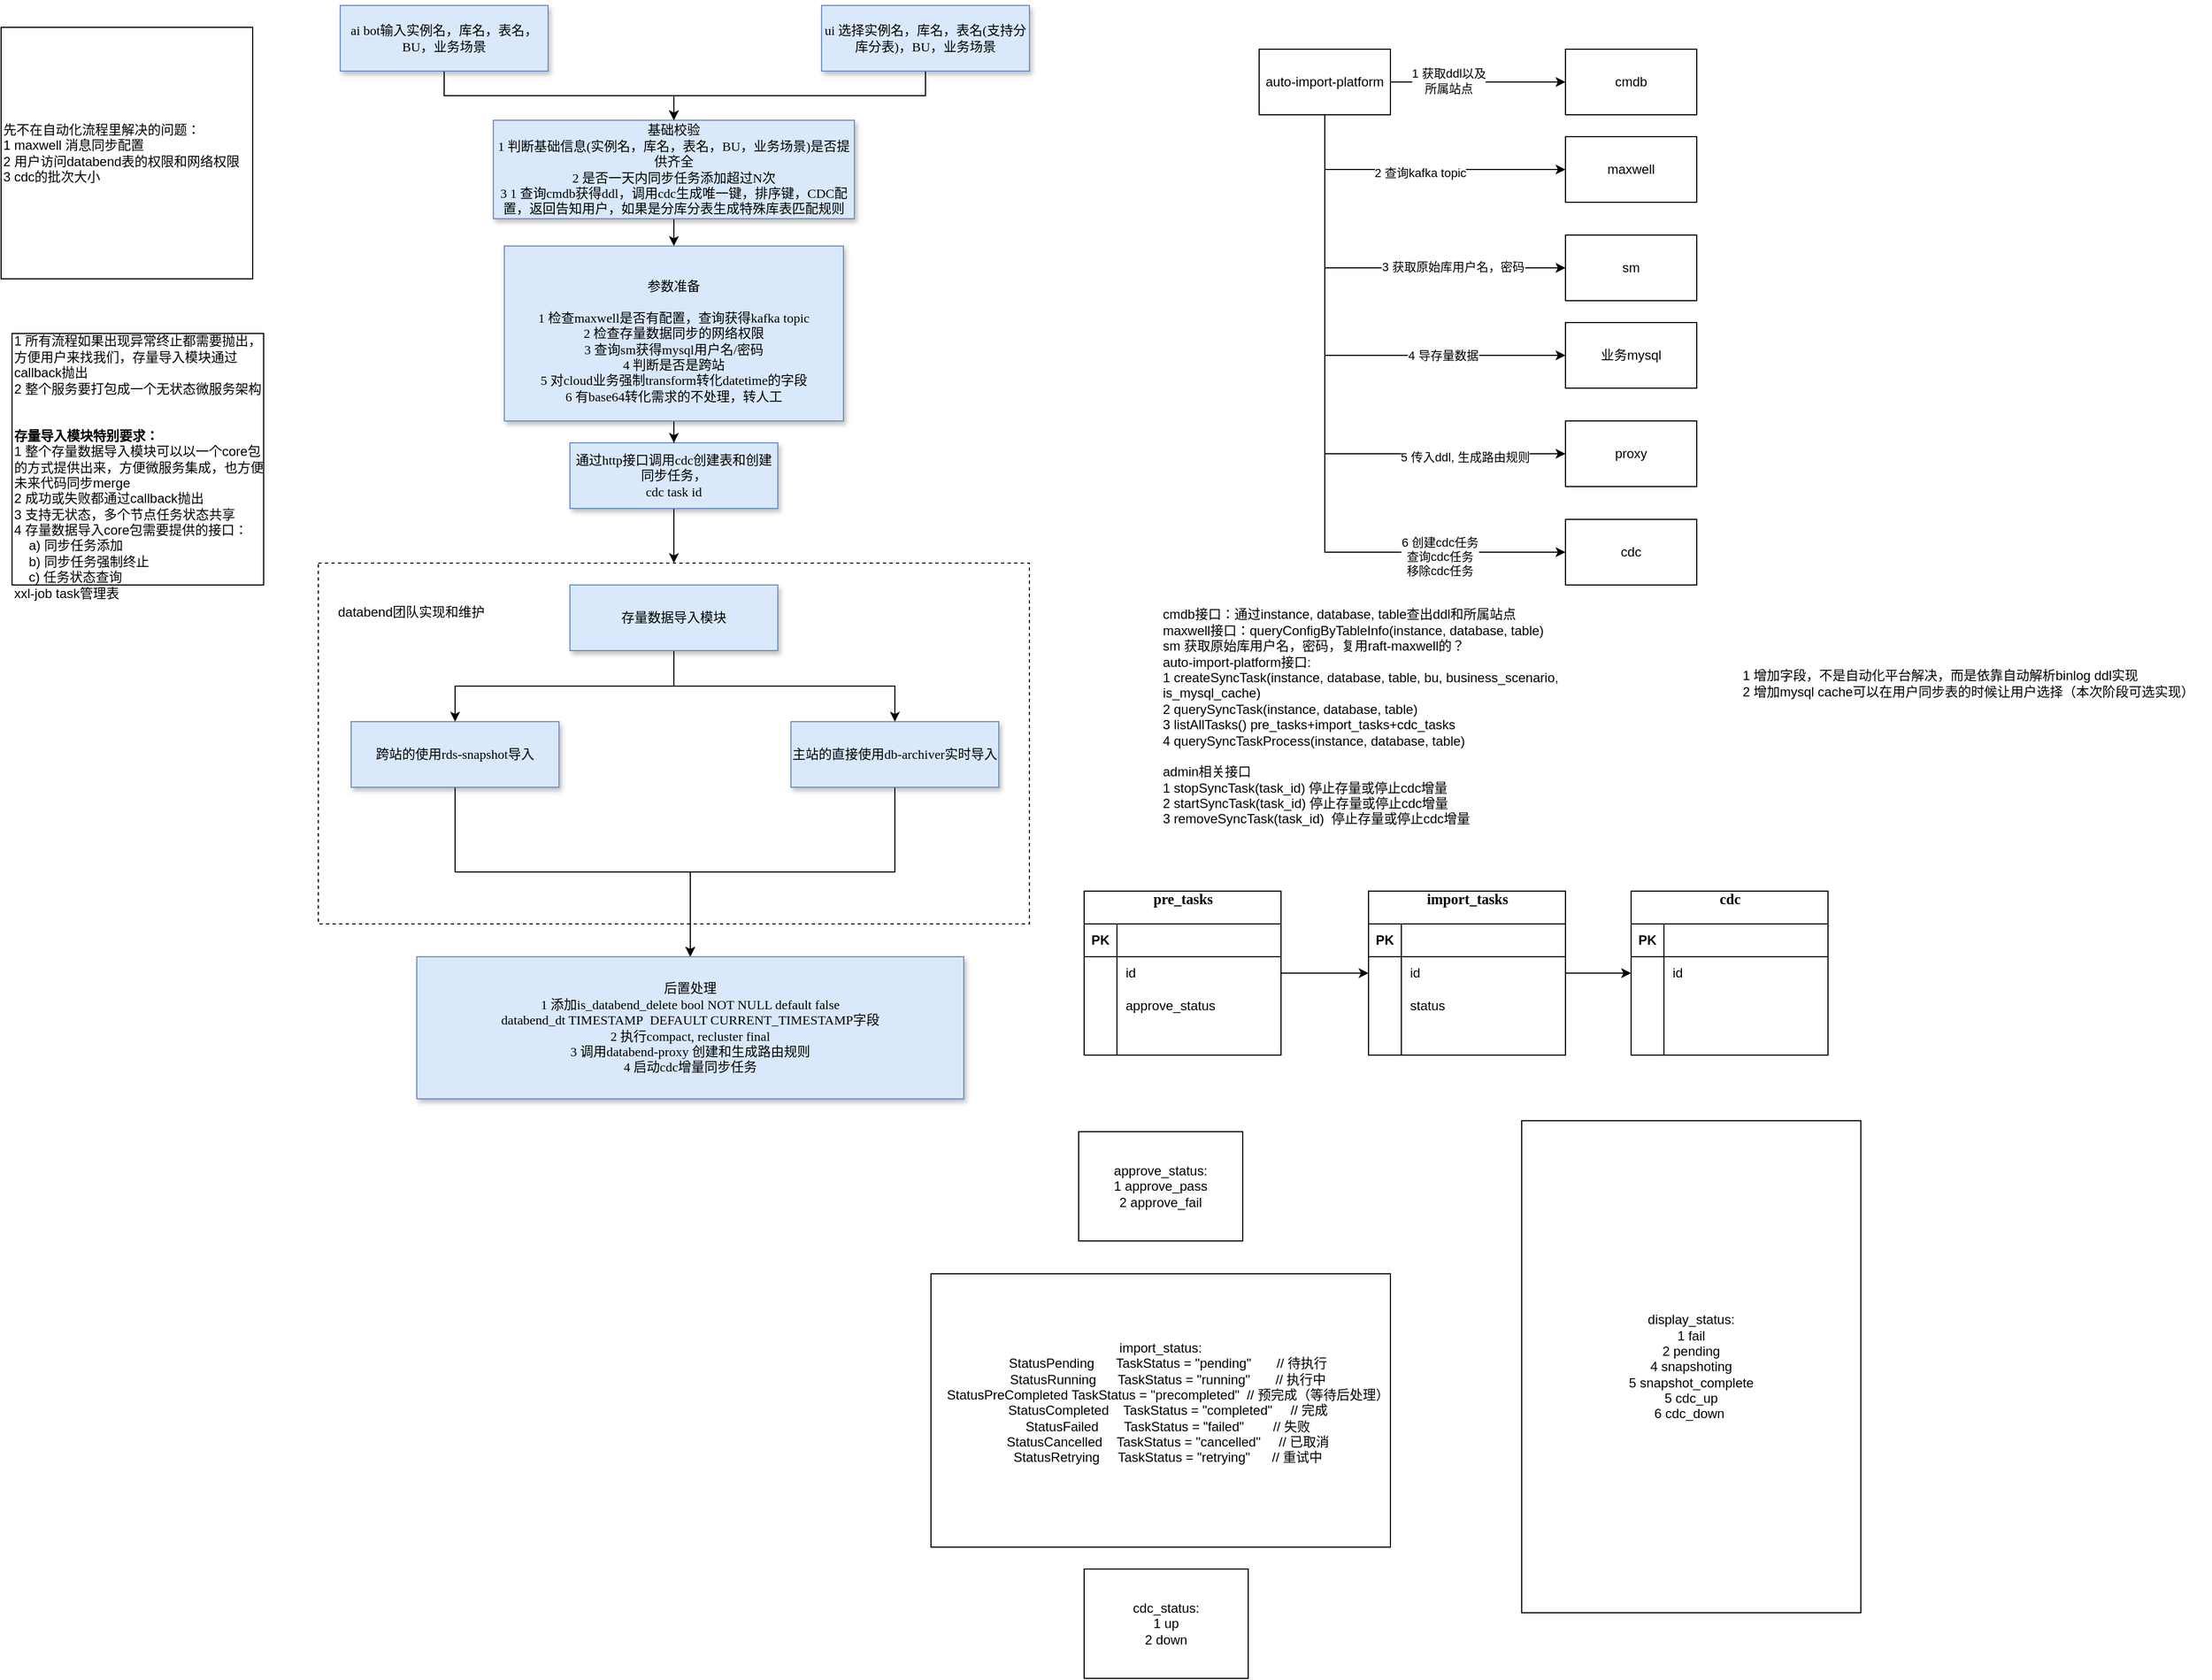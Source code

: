 <mxfile version="28.1.1">
  <diagram name="第 1 页" id="ok5eM8aEzvTDwAsDHWP3">
    <mxGraphModel dx="1234" dy="754" grid="1" gridSize="10" guides="1" tooltips="1" connect="1" arrows="1" fold="1" page="1" pageScale="1" pageWidth="3300" pageHeight="2339" math="0" shadow="0">
      <root>
        <mxCell id="0" />
        <mxCell id="1" parent="0" />
        <mxCell id="KAoqbuFpRRKg9R8WhbED-85" value="approve_status:&lt;div&gt;1 approve_pass&lt;/div&gt;&lt;div&gt;2 approve_fail&lt;/div&gt;" style="rounded=0;whiteSpace=wrap;html=1;" vertex="1" parent="1">
          <mxGeometry x="1005" y="1080" width="150" height="100" as="geometry" />
        </mxCell>
        <mxCell id="KAoqbuFpRRKg9R8WhbED-88" value="display_status:&lt;div&gt;1 fail&lt;/div&gt;&lt;div&gt;2 pending&lt;br&gt;&lt;/div&gt;&lt;div&gt;4 snapshoting&lt;/div&gt;&lt;div&gt;5 snapshot_complete&lt;/div&gt;&lt;div&gt;5 cdc_up&lt;/div&gt;&lt;div&gt;6 cdc_down&amp;nbsp;&lt;/div&gt;" style="rounded=0;whiteSpace=wrap;html=1;" vertex="1" parent="1">
          <mxGeometry x="1410" y="1070" width="310" height="450" as="geometry" />
        </mxCell>
        <mxCell id="xMNQ2bIqRYN8AZYjcFee-29" value="" style="rounded=0;whiteSpace=wrap;html=1;dashed=1;" parent="1" vertex="1">
          <mxGeometry x="310" y="560" width="650" height="330" as="geometry" />
        </mxCell>
        <mxCell id="xMNQ2bIqRYN8AZYjcFee-4" style="edgeStyle=orthogonalEdgeStyle;rounded=0;orthogonalLoop=1;jettySize=auto;html=1;exitX=0.5;exitY=1;exitDx=0;exitDy=0;entryX=0.5;entryY=0;entryDx=0;entryDy=0;" parent="1" source="xMNQ2bIqRYN8AZYjcFee-2" target="xMNQ2bIqRYN8AZYjcFee-3" edge="1">
          <mxGeometry relative="1" as="geometry" />
        </mxCell>
        <mxCell id="xMNQ2bIqRYN8AZYjcFee-2" value="ui 选择实例名，库名，表名(支持分库分表)，BU，业务场景" style="rounded=0;whiteSpace=wrap;html=1;fillColor=#dae8fc;strokeColor=#6c8ebf;shadow=1;fontFamily=Tahoma;" parent="1" vertex="1">
          <mxGeometry x="770" y="50" width="190" height="60" as="geometry" />
        </mxCell>
        <mxCell id="KAoqbuFpRRKg9R8WhbED-4" style="edgeStyle=orthogonalEdgeStyle;rounded=0;orthogonalLoop=1;jettySize=auto;html=1;exitX=0.5;exitY=1;exitDx=0;exitDy=0;entryX=0.5;entryY=0;entryDx=0;entryDy=0;" edge="1" parent="1" source="xMNQ2bIqRYN8AZYjcFee-3" target="KAoqbuFpRRKg9R8WhbED-3">
          <mxGeometry relative="1" as="geometry" />
        </mxCell>
        <mxCell id="xMNQ2bIqRYN8AZYjcFee-3" value="&lt;br&gt;基础校验&lt;br&gt;&lt;div&gt;1 判断基础信息(&lt;span style=&quot;background-color: transparent; color: light-dark(rgb(0, 0, 0), rgb(255, 255, 255));&quot;&gt;实例名，库名，表名，BU，业务场景&lt;/span&gt;&lt;span style=&quot;background-color: transparent; color: light-dark(rgb(0, 0, 0), rgb(255, 255, 255));&quot;&gt;)是否提供齐全&lt;/span&gt;&lt;/div&gt;&lt;div&gt;&lt;span style=&quot;background-color: transparent; color: light-dark(rgb(0, 0, 0), rgb(255, 255, 255));&quot;&gt;2 是否一天内同步任务添加超过N次&lt;/span&gt;&lt;/div&gt;&lt;div&gt;&lt;span style=&quot;background-color: transparent; color: light-dark(rgb(0, 0, 0), rgb(255, 255, 255));&quot;&gt;3&amp;nbsp;&lt;/span&gt;1 查询cmdb获得ddl&lt;span style=&quot;color: light-dark(rgb(0, 0, 0), rgb(255, 255, 255)); background-color: transparent;&quot;&gt;，调用cdc生成唯一键，排序键，CDC配置，返回告知用户，如果是分库分表生成特殊库表匹配规则&lt;/span&gt;&lt;span style=&quot;background-color: transparent; color: light-dark(rgb(0, 0, 0), rgb(255, 255, 255));&quot;&gt;&lt;br&gt;&lt;br&gt;&lt;/span&gt;&lt;/div&gt;" style="rounded=0;whiteSpace=wrap;html=1;fillColor=#dae8fc;strokeColor=#6c8ebf;shadow=1;fontFamily=Tahoma;" parent="1" vertex="1">
          <mxGeometry x="470" y="155" width="330" height="90" as="geometry" />
        </mxCell>
        <mxCell id="xMNQ2bIqRYN8AZYjcFee-16" style="edgeStyle=orthogonalEdgeStyle;rounded=0;orthogonalLoop=1;jettySize=auto;html=1;exitX=0.5;exitY=1;exitDx=0;exitDy=0;entryX=0.5;entryY=0;entryDx=0;entryDy=0;" parent="1" source="xMNQ2bIqRYN8AZYjcFee-5" target="xMNQ2bIqRYN8AZYjcFee-19" edge="1">
          <mxGeometry relative="1" as="geometry">
            <mxPoint x="655" y="870" as="targetPoint" />
          </mxGeometry>
        </mxCell>
        <mxCell id="xMNQ2bIqRYN8AZYjcFee-5" value="跨站的使用rds-snapshot导入" style="rounded=0;whiteSpace=wrap;html=1;fillColor=#dae8fc;strokeColor=#6c8ebf;shadow=1;fontFamily=Tahoma;" parent="1" vertex="1">
          <mxGeometry x="340" y="705" width="190" height="60" as="geometry" />
        </mxCell>
        <mxCell id="xMNQ2bIqRYN8AZYjcFee-11" style="edgeStyle=orthogonalEdgeStyle;rounded=0;orthogonalLoop=1;jettySize=auto;html=1;exitX=0.5;exitY=1;exitDx=0;exitDy=0;entryX=0.5;entryY=0;entryDx=0;entryDy=0;" parent="1" source="xMNQ2bIqRYN8AZYjcFee-6" edge="1" target="xMNQ2bIqRYN8AZYjcFee-29">
          <mxGeometry relative="1" as="geometry">
            <mxPoint x="635" y="550" as="targetPoint" />
          </mxGeometry>
        </mxCell>
        <mxCell id="xMNQ2bIqRYN8AZYjcFee-6" value="通过http接口调用cdc创建表和创建同步任务，&lt;div&gt;cdc task id&lt;/div&gt;" style="rounded=0;whiteSpace=wrap;html=1;fillColor=#dae8fc;strokeColor=#6c8ebf;shadow=1;fontFamily=Tahoma;" parent="1" vertex="1">
          <mxGeometry x="540" y="450" width="190" height="60" as="geometry" />
        </mxCell>
        <mxCell id="xMNQ2bIqRYN8AZYjcFee-18" style="edgeStyle=orthogonalEdgeStyle;rounded=0;orthogonalLoop=1;jettySize=auto;html=1;exitX=0.5;exitY=1;exitDx=0;exitDy=0;" parent="1" source="xMNQ2bIqRYN8AZYjcFee-8" target="xMNQ2bIqRYN8AZYjcFee-19" edge="1">
          <mxGeometry relative="1" as="geometry">
            <mxPoint x="655" y="870" as="targetPoint" />
          </mxGeometry>
        </mxCell>
        <mxCell id="xMNQ2bIqRYN8AZYjcFee-8" value="主站的直接使用db-archiver实时导入" style="rounded=0;whiteSpace=wrap;html=1;fillColor=#dae8fc;strokeColor=#6c8ebf;shadow=1;fontFamily=Tahoma;" parent="1" vertex="1">
          <mxGeometry x="742" y="705" width="190" height="60" as="geometry" />
        </mxCell>
        <mxCell id="xMNQ2bIqRYN8AZYjcFee-13" style="edgeStyle=orthogonalEdgeStyle;rounded=0;orthogonalLoop=1;jettySize=auto;html=1;exitX=0.5;exitY=1;exitDx=0;exitDy=0;entryX=0.5;entryY=0;entryDx=0;entryDy=0;" parent="1" source="xMNQ2bIqRYN8AZYjcFee-12" target="xMNQ2bIqRYN8AZYjcFee-5" edge="1">
          <mxGeometry relative="1" as="geometry" />
        </mxCell>
        <mxCell id="xMNQ2bIqRYN8AZYjcFee-14" style="edgeStyle=orthogonalEdgeStyle;rounded=0;orthogonalLoop=1;jettySize=auto;html=1;exitX=0.5;exitY=1;exitDx=0;exitDy=0;" parent="1" source="xMNQ2bIqRYN8AZYjcFee-12" target="xMNQ2bIqRYN8AZYjcFee-8" edge="1">
          <mxGeometry relative="1" as="geometry" />
        </mxCell>
        <mxCell id="xMNQ2bIqRYN8AZYjcFee-12" value="存量数据导入模块" style="rounded=0;whiteSpace=wrap;html=1;fillColor=#dae8fc;strokeColor=#6c8ebf;shadow=1;fontFamily=Tahoma;" parent="1" vertex="1">
          <mxGeometry x="540" y="580" width="190" height="60" as="geometry" />
        </mxCell>
        <mxCell id="xMNQ2bIqRYN8AZYjcFee-19" value="后置处理&lt;br&gt;1 添加&lt;span style=&quot;background-color: transparent;&quot;&gt;is_databend_delete bool NOT NULL default false&lt;/span&gt;&lt;div&gt;databend_dt TIMESTAMP&amp;nbsp; DEFAULT CURRENT_TIMESTAMP字段&lt;br&gt;2 执行compact, recluster final&lt;/div&gt;&lt;div&gt;3 调用databend-proxy 创建和生成路由规则&lt;/div&gt;&lt;div&gt;4 启动cdc增量同步任务&lt;/div&gt;" style="rounded=0;whiteSpace=wrap;html=1;fillColor=#dae8fc;strokeColor=#6c8ebf;shadow=1;fontFamily=Tahoma;" parent="1" vertex="1">
          <mxGeometry x="400" y="920" width="500" height="130" as="geometry" />
        </mxCell>
        <mxCell id="xMNQ2bIqRYN8AZYjcFee-22" value="先不在自动化流程里解决的问题：&lt;br&gt;1 maxwell 消息同步配置&lt;br&gt;2 用户访问databend表的权限和网络权限&lt;div&gt;3 cdc的批次大小&lt;/div&gt;" style="whiteSpace=wrap;html=1;aspect=fixed;align=left;" parent="1" vertex="1">
          <mxGeometry x="20" y="70" width="230" height="230" as="geometry" />
        </mxCell>
        <mxCell id="xMNQ2bIqRYN8AZYjcFee-24" value="&lt;div&gt;&lt;br&gt;&lt;/div&gt;&lt;div&gt;&lt;br&gt;&lt;/div&gt;1 所有流程如果出现异常终止都需要抛出，方便用户来找我们，存量导入模块通过callback抛出&lt;br&gt;2 整个服务要打包成一个无状态微服务架构&lt;br&gt;&lt;br&gt;&lt;br&gt;&lt;b&gt;存量导入模块特别要求：&lt;br&gt;&lt;/b&gt;1 整个存量数据导入模块可以以一个core包的方式提供出来，方便微服务集成，也方便未来代码同步merge&lt;br&gt;2 成功或失败都通过callback抛出&lt;div&gt;3 支持无状态，多个节点任务状态共享&lt;br&gt;&lt;div&gt;4 存量数据导入core包需要提供的接口：&lt;/div&gt;&lt;div&gt;&amp;nbsp; &amp;nbsp; a) 同步任务添加&lt;br&gt;&amp;nbsp; &amp;nbsp; b) 同步任务强制终止&lt;br&gt;&amp;nbsp; &amp;nbsp; c) 任务状态查询&lt;/div&gt;&lt;/div&gt;&lt;div&gt;xxl-job task管理表&lt;/div&gt;&lt;div&gt;&lt;br&gt;&lt;/div&gt;" style="whiteSpace=wrap;html=1;aspect=fixed;align=left;" parent="1" vertex="1">
          <mxGeometry x="30" y="350" width="230" height="230" as="geometry" />
        </mxCell>
        <mxCell id="xMNQ2bIqRYN8AZYjcFee-25" value="databend团队实现和维护" style="text;html=1;align=center;verticalAlign=middle;whiteSpace=wrap;rounded=0;" parent="1" vertex="1">
          <mxGeometry x="320" y="590" width="150" height="30" as="geometry" />
        </mxCell>
        <mxCell id="xMNQ2bIqRYN8AZYjcFee-27" style="edgeStyle=orthogonalEdgeStyle;rounded=0;orthogonalLoop=1;jettySize=auto;html=1;exitX=0.5;exitY=1;exitDx=0;exitDy=0;" parent="1" edge="1">
          <mxGeometry relative="1" as="geometry">
            <mxPoint x="650" y="1110" as="sourcePoint" />
            <mxPoint x="650" y="1110" as="targetPoint" />
          </mxGeometry>
        </mxCell>
        <mxCell id="KAoqbuFpRRKg9R8WhbED-2" style="edgeStyle=orthogonalEdgeStyle;rounded=0;orthogonalLoop=1;jettySize=auto;html=1;exitX=0.5;exitY=1;exitDx=0;exitDy=0;entryX=0.5;entryY=0;entryDx=0;entryDy=0;" edge="1" parent="1" source="KAoqbuFpRRKg9R8WhbED-1" target="xMNQ2bIqRYN8AZYjcFee-3">
          <mxGeometry relative="1" as="geometry" />
        </mxCell>
        <mxCell id="KAoqbuFpRRKg9R8WhbED-1" value="ai bot输入实例名，库名，表名，BU，业务场景" style="rounded=0;whiteSpace=wrap;html=1;fillColor=#dae8fc;strokeColor=#6c8ebf;shadow=1;fontFamily=Tahoma;" vertex="1" parent="1">
          <mxGeometry x="330" y="50" width="190" height="60" as="geometry" />
        </mxCell>
        <mxCell id="KAoqbuFpRRKg9R8WhbED-5" style="edgeStyle=orthogonalEdgeStyle;rounded=0;orthogonalLoop=1;jettySize=auto;html=1;exitX=0.5;exitY=1;exitDx=0;exitDy=0;" edge="1" parent="1" source="KAoqbuFpRRKg9R8WhbED-3" target="xMNQ2bIqRYN8AZYjcFee-6">
          <mxGeometry relative="1" as="geometry" />
        </mxCell>
        <mxCell id="KAoqbuFpRRKg9R8WhbED-3" value="&lt;br&gt;参数准备&lt;div&gt;&lt;div&gt;&lt;br&gt;&lt;/div&gt;&lt;div&gt;&lt;span style=&quot;background-color: transparent; color: light-dark(rgb(0, 0, 0), rgb(255, 255, 255));&quot;&gt;1 检查maxwell是否有配置，查询获得kafka topic&lt;/span&gt;&lt;/div&gt;&lt;div&gt;&lt;span style=&quot;background-color: transparent; color: light-dark(rgb(0, 0, 0), rgb(255, 255, 255));&quot;&gt;2 检查存量数据同步的网络权限&lt;/span&gt;&lt;/div&gt;3 查询sm获得mysql用户名/密码&lt;br&gt;4 判断是否是跨站&lt;br&gt;5 对cloud业务强制transform转化datetime的字段&lt;div&gt;6 有base64转化需求的不处理，转人工&lt;/div&gt;&lt;/div&gt;" style="rounded=0;whiteSpace=wrap;html=1;fillColor=#dae8fc;strokeColor=#6c8ebf;shadow=1;fontFamily=Tahoma;" vertex="1" parent="1">
          <mxGeometry x="480" y="270" width="310" height="160" as="geometry" />
        </mxCell>
        <mxCell id="KAoqbuFpRRKg9R8WhbED-12" style="edgeStyle=orthogonalEdgeStyle;rounded=0;orthogonalLoop=1;jettySize=auto;html=1;exitX=1;exitY=0.5;exitDx=0;exitDy=0;entryX=0;entryY=0.5;entryDx=0;entryDy=0;" edge="1" parent="1" source="KAoqbuFpRRKg9R8WhbED-6" target="KAoqbuFpRRKg9R8WhbED-7">
          <mxGeometry relative="1" as="geometry" />
        </mxCell>
        <mxCell id="KAoqbuFpRRKg9R8WhbED-13" value="1 获取ddl以及&lt;div&gt;所属站点&lt;/div&gt;" style="edgeLabel;html=1;align=center;verticalAlign=middle;resizable=0;points=[];" vertex="1" connectable="0" parent="KAoqbuFpRRKg9R8WhbED-12">
          <mxGeometry x="-0.338" y="1" relative="1" as="geometry">
            <mxPoint as="offset" />
          </mxGeometry>
        </mxCell>
        <mxCell id="KAoqbuFpRRKg9R8WhbED-14" style="edgeStyle=orthogonalEdgeStyle;rounded=0;orthogonalLoop=1;jettySize=auto;html=1;exitX=0.5;exitY=1;exitDx=0;exitDy=0;entryX=0;entryY=0.5;entryDx=0;entryDy=0;" edge="1" parent="1" source="KAoqbuFpRRKg9R8WhbED-6" target="KAoqbuFpRRKg9R8WhbED-8">
          <mxGeometry relative="1" as="geometry" />
        </mxCell>
        <mxCell id="KAoqbuFpRRKg9R8WhbED-15" value="2 查询kafka topic" style="edgeLabel;html=1;align=center;verticalAlign=middle;resizable=0;points=[];" vertex="1" connectable="0" parent="KAoqbuFpRRKg9R8WhbED-14">
          <mxGeometry x="0.015" y="-3" relative="1" as="geometry">
            <mxPoint as="offset" />
          </mxGeometry>
        </mxCell>
        <mxCell id="KAoqbuFpRRKg9R8WhbED-17" style="edgeStyle=orthogonalEdgeStyle;rounded=0;orthogonalLoop=1;jettySize=auto;html=1;exitX=0.5;exitY=1;exitDx=0;exitDy=0;entryX=0;entryY=0.5;entryDx=0;entryDy=0;" edge="1" parent="1" source="KAoqbuFpRRKg9R8WhbED-6" target="KAoqbuFpRRKg9R8WhbED-11">
          <mxGeometry relative="1" as="geometry" />
        </mxCell>
        <mxCell id="KAoqbuFpRRKg9R8WhbED-19" value="3 获取原始库用户名，密码" style="edgeLabel;html=1;align=center;verticalAlign=middle;resizable=0;points=[];" vertex="1" connectable="0" parent="KAoqbuFpRRKg9R8WhbED-17">
          <mxGeometry x="0.428" y="1" relative="1" as="geometry">
            <mxPoint as="offset" />
          </mxGeometry>
        </mxCell>
        <mxCell id="KAoqbuFpRRKg9R8WhbED-20" style="edgeStyle=orthogonalEdgeStyle;rounded=0;orthogonalLoop=1;jettySize=auto;html=1;exitX=0.5;exitY=1;exitDx=0;exitDy=0;entryX=0;entryY=0.5;entryDx=0;entryDy=0;" edge="1" parent="1" source="KAoqbuFpRRKg9R8WhbED-6" target="KAoqbuFpRRKg9R8WhbED-16">
          <mxGeometry relative="1" as="geometry" />
        </mxCell>
        <mxCell id="KAoqbuFpRRKg9R8WhbED-21" value="4 导存量数据" style="edgeLabel;html=1;align=center;verticalAlign=middle;resizable=0;points=[];" vertex="1" connectable="0" parent="KAoqbuFpRRKg9R8WhbED-20">
          <mxGeometry x="0.491" relative="1" as="geometry">
            <mxPoint as="offset" />
          </mxGeometry>
        </mxCell>
        <mxCell id="KAoqbuFpRRKg9R8WhbED-22" style="edgeStyle=orthogonalEdgeStyle;rounded=0;orthogonalLoop=1;jettySize=auto;html=1;exitX=0.5;exitY=1;exitDx=0;exitDy=0;entryX=0;entryY=0.5;entryDx=0;entryDy=0;" edge="1" parent="1" source="KAoqbuFpRRKg9R8WhbED-6" target="KAoqbuFpRRKg9R8WhbED-10">
          <mxGeometry relative="1" as="geometry" />
        </mxCell>
        <mxCell id="KAoqbuFpRRKg9R8WhbED-25" value="5 传入ddl, 生成路由规则" style="edgeLabel;html=1;align=center;verticalAlign=middle;resizable=0;points=[];" vertex="1" connectable="0" parent="KAoqbuFpRRKg9R8WhbED-22">
          <mxGeometry x="0.653" y="-3" relative="1" as="geometry">
            <mxPoint as="offset" />
          </mxGeometry>
        </mxCell>
        <mxCell id="KAoqbuFpRRKg9R8WhbED-26" style="edgeStyle=orthogonalEdgeStyle;rounded=0;orthogonalLoop=1;jettySize=auto;html=1;exitX=0.5;exitY=1;exitDx=0;exitDy=0;entryX=0;entryY=0.5;entryDx=0;entryDy=0;" edge="1" parent="1" source="KAoqbuFpRRKg9R8WhbED-6" target="KAoqbuFpRRKg9R8WhbED-9">
          <mxGeometry relative="1" as="geometry" />
        </mxCell>
        <mxCell id="KAoqbuFpRRKg9R8WhbED-27" value="6 创建cdc任务&lt;div&gt;查询cdc任务&lt;/div&gt;&lt;div&gt;移除cdc任务&lt;/div&gt;" style="edgeLabel;html=1;align=center;verticalAlign=middle;resizable=0;points=[];" vertex="1" connectable="0" parent="KAoqbuFpRRKg9R8WhbED-26">
          <mxGeometry x="0.629" y="-4" relative="1" as="geometry">
            <mxPoint as="offset" />
          </mxGeometry>
        </mxCell>
        <mxCell id="KAoqbuFpRRKg9R8WhbED-6" value="auto-import-platform" style="rounded=0;whiteSpace=wrap;html=1;" vertex="1" parent="1">
          <mxGeometry x="1170" y="90" width="120" height="60" as="geometry" />
        </mxCell>
        <mxCell id="KAoqbuFpRRKg9R8WhbED-7" value="cmdb" style="rounded=0;whiteSpace=wrap;html=1;" vertex="1" parent="1">
          <mxGeometry x="1450" y="90" width="120" height="60" as="geometry" />
        </mxCell>
        <mxCell id="KAoqbuFpRRKg9R8WhbED-8" value="maxwell" style="rounded=0;whiteSpace=wrap;html=1;" vertex="1" parent="1">
          <mxGeometry x="1450" y="170" width="120" height="60" as="geometry" />
        </mxCell>
        <mxCell id="KAoqbuFpRRKg9R8WhbED-9" value="cdc" style="rounded=0;whiteSpace=wrap;html=1;" vertex="1" parent="1">
          <mxGeometry x="1450" y="520" width="120" height="60" as="geometry" />
        </mxCell>
        <mxCell id="KAoqbuFpRRKg9R8WhbED-10" value="proxy" style="rounded=0;whiteSpace=wrap;html=1;" vertex="1" parent="1">
          <mxGeometry x="1450" y="430" width="120" height="60" as="geometry" />
        </mxCell>
        <mxCell id="KAoqbuFpRRKg9R8WhbED-11" value="sm" style="rounded=0;whiteSpace=wrap;html=1;" vertex="1" parent="1">
          <mxGeometry x="1450" y="260" width="120" height="60" as="geometry" />
        </mxCell>
        <mxCell id="KAoqbuFpRRKg9R8WhbED-16" value="业务mysql" style="rounded=0;whiteSpace=wrap;html=1;" vertex="1" parent="1">
          <mxGeometry x="1450" y="340" width="120" height="60" as="geometry" />
        </mxCell>
        <mxCell id="KAoqbuFpRRKg9R8WhbED-28" value="&lt;div&gt;cmdb接口：通过instance, database, table查出ddl和所属站点&lt;/div&gt;maxwell接口：queryConfigByTableInfo(instance, database, table)&lt;div&gt;sm 获取原始库用户名，密码，复用raft-maxwell的？&lt;br&gt;&lt;div&gt;auto-import-platform接口:&amp;nbsp;&lt;/div&gt;&lt;div&gt;1 createSyncTask(&lt;span style=&quot;background-color: transparent; color: light-dark(rgb(0, 0, 0), rgb(255, 255, 255));&quot;&gt;instance, database, table, bu,&amp;nbsp;&lt;/span&gt;&lt;span style=&quot;background-color: transparent;&quot;&gt;business_scenario, is_mysql_cache&lt;/span&gt;&lt;span style=&quot;background-color: transparent; color: light-dark(rgb(0, 0, 0), rgb(255, 255, 255));&quot;&gt;)&lt;/span&gt;&lt;/div&gt;&lt;div&gt;&lt;span style=&quot;background-color: transparent; color: light-dark(rgb(0, 0, 0), rgb(255, 255, 255));&quot;&gt;2 querySyncTask&lt;/span&gt;&lt;span style=&quot;background-color: transparent; color: light-dark(rgb(0, 0, 0), rgb(255, 255, 255));&quot;&gt;(&lt;/span&gt;&lt;span style=&quot;background-color: transparent; color: light-dark(rgb(0, 0, 0), rgb(255, 255, 255));&quot;&gt;instance, database, table&lt;/span&gt;&lt;span style=&quot;background-color: transparent; color: light-dark(rgb(0, 0, 0), rgb(255, 255, 255));&quot;&gt;)&lt;/span&gt;&lt;/div&gt;&lt;div&gt;&lt;span style=&quot;background-color: transparent; color: light-dark(rgb(0, 0, 0), rgb(255, 255, 255));&quot;&gt;3 listAllTasks() pre_tasks+import_tasks+cdc_tasks&lt;/span&gt;&lt;/div&gt;&lt;div&gt;&lt;span style=&quot;background-color: transparent; color: light-dark(rgb(0, 0, 0), rgb(255, 255, 255));&quot;&gt;4 querySyncTaskProcess(&lt;/span&gt;&lt;span style=&quot;background-color: transparent; color: light-dark(rgb(0, 0, 0), rgb(255, 255, 255));&quot;&gt;instance, database, table&lt;/span&gt;&lt;span style=&quot;background-color: transparent; color: light-dark(rgb(0, 0, 0), rgb(255, 255, 255));&quot;&gt;)&lt;br&gt;&lt;br&gt;admin相关接口&lt;br&gt;&lt;/span&gt;&lt;div&gt;&lt;span style=&quot;background-color: transparent; color: light-dark(rgb(0, 0, 0), rgb(255, 255, 255));&quot;&gt;1 stop&lt;/span&gt;&lt;span style=&quot;background-color: transparent; color: light-dark(rgb(0, 0, 0), rgb(255, 255, 255));&quot;&gt;SyncTask&lt;/span&gt;&lt;span style=&quot;background-color: transparent; color: light-dark(rgb(0, 0, 0), rgb(255, 255, 255));&quot;&gt;(task_id&lt;/span&gt;&lt;span style=&quot;background-color: transparent; color: light-dark(rgb(0, 0, 0), rgb(255, 255, 255));&quot;&gt;) 停止存量或停止cdc增量&lt;/span&gt;&lt;/div&gt;&lt;div&gt;&lt;span style=&quot;color: light-dark(rgb(0, 0, 0), rgb(255, 255, 255)); background-color: transparent;&quot;&gt;2 start&lt;/span&gt;&lt;span style=&quot;color: light-dark(rgb(0, 0, 0), rgb(255, 255, 255)); background-color: transparent;&quot;&gt;SyncTask&lt;/span&gt;&lt;span style=&quot;color: light-dark(rgb(0, 0, 0), rgb(255, 255, 255)); background-color: transparent;&quot;&gt;(task_id&lt;/span&gt;&lt;span style=&quot;color: light-dark(rgb(0, 0, 0), rgb(255, 255, 255)); background-color: transparent;&quot;&gt;) 停止存量或停止cdc增量&lt;/span&gt;&lt;span style=&quot;background-color: transparent; color: light-dark(rgb(0, 0, 0), rgb(255, 255, 255));&quot;&gt;&lt;/span&gt;&lt;/div&gt;&lt;div&gt;&lt;span style=&quot;background-color: transparent; color: light-dark(rgb(0, 0, 0), rgb(255, 255, 255));&quot;&gt;3 removeSyncTask&lt;/span&gt;&lt;span style=&quot;background-color: transparent; color: light-dark(rgb(0, 0, 0), rgb(255, 255, 255));&quot;&gt;(task_id&lt;/span&gt;&lt;span style=&quot;background-color: transparent; color: light-dark(rgb(0, 0, 0), rgb(255, 255, 255));&quot;&gt;)&amp;nbsp;&amp;nbsp;&lt;/span&gt;&lt;span style=&quot;background-color: transparent; color: light-dark(rgb(0, 0, 0), rgb(255, 255, 255));&quot;&gt;停止存量或停止cdc增量&lt;/span&gt;&lt;/div&gt;&lt;/div&gt;&lt;div&gt;&lt;br&gt;&lt;/div&gt;&lt;div&gt;&lt;span style=&quot;background-color: transparent; color: light-dark(rgb(0, 0, 0), rgb(255, 255, 255));&quot;&gt;&lt;br&gt;&lt;/span&gt;&lt;/div&gt;&lt;/div&gt;" style="text;html=1;align=left;verticalAlign=middle;whiteSpace=wrap;rounded=0;" vertex="1" parent="1">
          <mxGeometry x="1080" y="590" width="400" height="250" as="geometry" />
        </mxCell>
        <mxCell id="KAoqbuFpRRKg9R8WhbED-30" value="&lt;div&gt;&lt;span style=&quot;font-size: 9.95pt; font-family: &amp;quot;PingFang SC&amp;quot;;&quot;&gt;import_tasks&lt;/span&gt;&lt;/div&gt;&lt;div&gt;&lt;br/&gt;&lt;/div&gt;" style="shape=table;startSize=30;container=1;collapsible=1;childLayout=tableLayout;fixedRows=1;rowLines=0;fontStyle=1;align=center;resizeLast=1;html=1;" vertex="1" parent="1">
          <mxGeometry x="1270" y="860" width="180" height="150" as="geometry" />
        </mxCell>
        <mxCell id="KAoqbuFpRRKg9R8WhbED-31" value="" style="shape=tableRow;horizontal=0;startSize=0;swimlaneHead=0;swimlaneBody=0;fillColor=none;collapsible=0;dropTarget=0;points=[[0,0.5],[1,0.5]];portConstraint=eastwest;top=0;left=0;right=0;bottom=1;" vertex="1" parent="KAoqbuFpRRKg9R8WhbED-30">
          <mxGeometry y="30" width="180" height="30" as="geometry" />
        </mxCell>
        <mxCell id="KAoqbuFpRRKg9R8WhbED-32" value="PK" style="shape=partialRectangle;connectable=0;fillColor=none;top=0;left=0;bottom=0;right=0;fontStyle=1;overflow=hidden;whiteSpace=wrap;html=1;" vertex="1" parent="KAoqbuFpRRKg9R8WhbED-31">
          <mxGeometry width="30" height="30" as="geometry">
            <mxRectangle width="30" height="30" as="alternateBounds" />
          </mxGeometry>
        </mxCell>
        <mxCell id="KAoqbuFpRRKg9R8WhbED-33" value="" style="shape=partialRectangle;connectable=0;fillColor=none;top=0;left=0;bottom=0;right=0;align=left;spacingLeft=6;fontStyle=5;overflow=hidden;whiteSpace=wrap;html=1;" vertex="1" parent="KAoqbuFpRRKg9R8WhbED-31">
          <mxGeometry x="30" width="150" height="30" as="geometry">
            <mxRectangle width="150" height="30" as="alternateBounds" />
          </mxGeometry>
        </mxCell>
        <mxCell id="KAoqbuFpRRKg9R8WhbED-34" value="" style="shape=tableRow;horizontal=0;startSize=0;swimlaneHead=0;swimlaneBody=0;fillColor=none;collapsible=0;dropTarget=0;points=[[0,0.5],[1,0.5]];portConstraint=eastwest;top=0;left=0;right=0;bottom=0;" vertex="1" parent="KAoqbuFpRRKg9R8WhbED-30">
          <mxGeometry y="60" width="180" height="30" as="geometry" />
        </mxCell>
        <mxCell id="KAoqbuFpRRKg9R8WhbED-35" value="" style="shape=partialRectangle;connectable=0;fillColor=none;top=0;left=0;bottom=0;right=0;editable=1;overflow=hidden;whiteSpace=wrap;html=1;" vertex="1" parent="KAoqbuFpRRKg9R8WhbED-34">
          <mxGeometry width="30" height="30" as="geometry">
            <mxRectangle width="30" height="30" as="alternateBounds" />
          </mxGeometry>
        </mxCell>
        <mxCell id="KAoqbuFpRRKg9R8WhbED-36" value="id" style="shape=partialRectangle;connectable=0;fillColor=none;top=0;left=0;bottom=0;right=0;align=left;spacingLeft=6;overflow=hidden;whiteSpace=wrap;html=1;" vertex="1" parent="KAoqbuFpRRKg9R8WhbED-34">
          <mxGeometry x="30" width="150" height="30" as="geometry">
            <mxRectangle width="150" height="30" as="alternateBounds" />
          </mxGeometry>
        </mxCell>
        <mxCell id="KAoqbuFpRRKg9R8WhbED-37" value="" style="shape=tableRow;horizontal=0;startSize=0;swimlaneHead=0;swimlaneBody=0;fillColor=none;collapsible=0;dropTarget=0;points=[[0,0.5],[1,0.5]];portConstraint=eastwest;top=0;left=0;right=0;bottom=0;" vertex="1" parent="KAoqbuFpRRKg9R8WhbED-30">
          <mxGeometry y="90" width="180" height="30" as="geometry" />
        </mxCell>
        <mxCell id="KAoqbuFpRRKg9R8WhbED-38" value="" style="shape=partialRectangle;connectable=0;fillColor=none;top=0;left=0;bottom=0;right=0;editable=1;overflow=hidden;whiteSpace=wrap;html=1;" vertex="1" parent="KAoqbuFpRRKg9R8WhbED-37">
          <mxGeometry width="30" height="30" as="geometry">
            <mxRectangle width="30" height="30" as="alternateBounds" />
          </mxGeometry>
        </mxCell>
        <mxCell id="KAoqbuFpRRKg9R8WhbED-39" value="status" style="shape=partialRectangle;connectable=0;fillColor=none;top=0;left=0;bottom=0;right=0;align=left;spacingLeft=6;overflow=hidden;whiteSpace=wrap;html=1;" vertex="1" parent="KAoqbuFpRRKg9R8WhbED-37">
          <mxGeometry x="30" width="150" height="30" as="geometry">
            <mxRectangle width="150" height="30" as="alternateBounds" />
          </mxGeometry>
        </mxCell>
        <mxCell id="KAoqbuFpRRKg9R8WhbED-40" value="" style="shape=tableRow;horizontal=0;startSize=0;swimlaneHead=0;swimlaneBody=0;fillColor=none;collapsible=0;dropTarget=0;points=[[0,0.5],[1,0.5]];portConstraint=eastwest;top=0;left=0;right=0;bottom=0;" vertex="1" parent="KAoqbuFpRRKg9R8WhbED-30">
          <mxGeometry y="120" width="180" height="30" as="geometry" />
        </mxCell>
        <mxCell id="KAoqbuFpRRKg9R8WhbED-41" value="" style="shape=partialRectangle;connectable=0;fillColor=none;top=0;left=0;bottom=0;right=0;editable=1;overflow=hidden;whiteSpace=wrap;html=1;" vertex="1" parent="KAoqbuFpRRKg9R8WhbED-40">
          <mxGeometry width="30" height="30" as="geometry">
            <mxRectangle width="30" height="30" as="alternateBounds" />
          </mxGeometry>
        </mxCell>
        <mxCell id="KAoqbuFpRRKg9R8WhbED-42" value="" style="shape=partialRectangle;connectable=0;fillColor=none;top=0;left=0;bottom=0;right=0;align=left;spacingLeft=6;overflow=hidden;whiteSpace=wrap;html=1;" vertex="1" parent="KAoqbuFpRRKg9R8WhbED-40">
          <mxGeometry x="30" width="150" height="30" as="geometry">
            <mxRectangle width="150" height="30" as="alternateBounds" />
          </mxGeometry>
        </mxCell>
        <mxCell id="KAoqbuFpRRKg9R8WhbED-43" value="&lt;div&gt;&lt;span style=&quot;font-size: 9.95pt; font-family: &amp;quot;PingFang SC&amp;quot;;&quot;&gt;pre_tasks&lt;/span&gt;&lt;/div&gt;&lt;div&gt;&lt;br&gt;&lt;/div&gt;" style="shape=table;startSize=30;container=1;collapsible=1;childLayout=tableLayout;fixedRows=1;rowLines=0;fontStyle=1;align=center;resizeLast=1;html=1;" vertex="1" parent="1">
          <mxGeometry x="1010" y="860" width="180" height="150" as="geometry" />
        </mxCell>
        <mxCell id="KAoqbuFpRRKg9R8WhbED-44" value="" style="shape=tableRow;horizontal=0;startSize=0;swimlaneHead=0;swimlaneBody=0;fillColor=none;collapsible=0;dropTarget=0;points=[[0,0.5],[1,0.5]];portConstraint=eastwest;top=0;left=0;right=0;bottom=1;" vertex="1" parent="KAoqbuFpRRKg9R8WhbED-43">
          <mxGeometry y="30" width="180" height="30" as="geometry" />
        </mxCell>
        <mxCell id="KAoqbuFpRRKg9R8WhbED-45" value="PK" style="shape=partialRectangle;connectable=0;fillColor=none;top=0;left=0;bottom=0;right=0;fontStyle=1;overflow=hidden;whiteSpace=wrap;html=1;" vertex="1" parent="KAoqbuFpRRKg9R8WhbED-44">
          <mxGeometry width="30" height="30" as="geometry">
            <mxRectangle width="30" height="30" as="alternateBounds" />
          </mxGeometry>
        </mxCell>
        <mxCell id="KAoqbuFpRRKg9R8WhbED-46" value="" style="shape=partialRectangle;connectable=0;fillColor=none;top=0;left=0;bottom=0;right=0;align=left;spacingLeft=6;fontStyle=5;overflow=hidden;whiteSpace=wrap;html=1;" vertex="1" parent="KAoqbuFpRRKg9R8WhbED-44">
          <mxGeometry x="30" width="150" height="30" as="geometry">
            <mxRectangle width="150" height="30" as="alternateBounds" />
          </mxGeometry>
        </mxCell>
        <mxCell id="KAoqbuFpRRKg9R8WhbED-47" value="" style="shape=tableRow;horizontal=0;startSize=0;swimlaneHead=0;swimlaneBody=0;fillColor=none;collapsible=0;dropTarget=0;points=[[0,0.5],[1,0.5]];portConstraint=eastwest;top=0;left=0;right=0;bottom=0;" vertex="1" parent="KAoqbuFpRRKg9R8WhbED-43">
          <mxGeometry y="60" width="180" height="30" as="geometry" />
        </mxCell>
        <mxCell id="KAoqbuFpRRKg9R8WhbED-48" value="" style="shape=partialRectangle;connectable=0;fillColor=none;top=0;left=0;bottom=0;right=0;editable=1;overflow=hidden;whiteSpace=wrap;html=1;" vertex="1" parent="KAoqbuFpRRKg9R8WhbED-47">
          <mxGeometry width="30" height="30" as="geometry">
            <mxRectangle width="30" height="30" as="alternateBounds" />
          </mxGeometry>
        </mxCell>
        <mxCell id="KAoqbuFpRRKg9R8WhbED-49" value="id" style="shape=partialRectangle;connectable=0;fillColor=none;top=0;left=0;bottom=0;right=0;align=left;spacingLeft=6;overflow=hidden;whiteSpace=wrap;html=1;" vertex="1" parent="KAoqbuFpRRKg9R8WhbED-47">
          <mxGeometry x="30" width="150" height="30" as="geometry">
            <mxRectangle width="150" height="30" as="alternateBounds" />
          </mxGeometry>
        </mxCell>
        <mxCell id="KAoqbuFpRRKg9R8WhbED-50" value="" style="shape=tableRow;horizontal=0;startSize=0;swimlaneHead=0;swimlaneBody=0;fillColor=none;collapsible=0;dropTarget=0;points=[[0,0.5],[1,0.5]];portConstraint=eastwest;top=0;left=0;right=0;bottom=0;" vertex="1" parent="KAoqbuFpRRKg9R8WhbED-43">
          <mxGeometry y="90" width="180" height="30" as="geometry" />
        </mxCell>
        <mxCell id="KAoqbuFpRRKg9R8WhbED-51" value="" style="shape=partialRectangle;connectable=0;fillColor=none;top=0;left=0;bottom=0;right=0;editable=1;overflow=hidden;whiteSpace=wrap;html=1;" vertex="1" parent="KAoqbuFpRRKg9R8WhbED-50">
          <mxGeometry width="30" height="30" as="geometry">
            <mxRectangle width="30" height="30" as="alternateBounds" />
          </mxGeometry>
        </mxCell>
        <mxCell id="KAoqbuFpRRKg9R8WhbED-52" value="approve_status" style="shape=partialRectangle;connectable=0;fillColor=none;top=0;left=0;bottom=0;right=0;align=left;spacingLeft=6;overflow=hidden;whiteSpace=wrap;html=1;" vertex="1" parent="KAoqbuFpRRKg9R8WhbED-50">
          <mxGeometry x="30" width="150" height="30" as="geometry">
            <mxRectangle width="150" height="30" as="alternateBounds" />
          </mxGeometry>
        </mxCell>
        <mxCell id="KAoqbuFpRRKg9R8WhbED-53" value="" style="shape=tableRow;horizontal=0;startSize=0;swimlaneHead=0;swimlaneBody=0;fillColor=none;collapsible=0;dropTarget=0;points=[[0,0.5],[1,0.5]];portConstraint=eastwest;top=0;left=0;right=0;bottom=0;" vertex="1" parent="KAoqbuFpRRKg9R8WhbED-43">
          <mxGeometry y="120" width="180" height="30" as="geometry" />
        </mxCell>
        <mxCell id="KAoqbuFpRRKg9R8WhbED-54" value="" style="shape=partialRectangle;connectable=0;fillColor=none;top=0;left=0;bottom=0;right=0;editable=1;overflow=hidden;whiteSpace=wrap;html=1;" vertex="1" parent="KAoqbuFpRRKg9R8WhbED-53">
          <mxGeometry width="30" height="30" as="geometry">
            <mxRectangle width="30" height="30" as="alternateBounds" />
          </mxGeometry>
        </mxCell>
        <mxCell id="KAoqbuFpRRKg9R8WhbED-55" value="" style="shape=partialRectangle;connectable=0;fillColor=none;top=0;left=0;bottom=0;right=0;align=left;spacingLeft=6;overflow=hidden;whiteSpace=wrap;html=1;" vertex="1" parent="KAoqbuFpRRKg9R8WhbED-53">
          <mxGeometry x="30" width="150" height="30" as="geometry">
            <mxRectangle width="150" height="30" as="alternateBounds" />
          </mxGeometry>
        </mxCell>
        <mxCell id="KAoqbuFpRRKg9R8WhbED-68" style="edgeStyle=orthogonalEdgeStyle;rounded=0;orthogonalLoop=1;jettySize=auto;html=1;exitX=1;exitY=0.5;exitDx=0;exitDy=0;entryX=0;entryY=0.5;entryDx=0;entryDy=0;" edge="1" parent="1" source="KAoqbuFpRRKg9R8WhbED-47" target="KAoqbuFpRRKg9R8WhbED-34">
          <mxGeometry relative="1" as="geometry" />
        </mxCell>
        <mxCell id="KAoqbuFpRRKg9R8WhbED-69" value="&lt;div&gt;&lt;span style=&quot;font-size: 9.95pt; font-family: &amp;quot;PingFang SC&amp;quot;;&quot;&gt;cdc&lt;/span&gt;&lt;/div&gt;&lt;div&gt;&lt;br&gt;&lt;/div&gt;" style="shape=table;startSize=30;container=1;collapsible=1;childLayout=tableLayout;fixedRows=1;rowLines=0;fontStyle=1;align=center;resizeLast=1;html=1;" vertex="1" parent="1">
          <mxGeometry x="1510" y="860" width="180" height="150" as="geometry" />
        </mxCell>
        <mxCell id="KAoqbuFpRRKg9R8WhbED-70" value="" style="shape=tableRow;horizontal=0;startSize=0;swimlaneHead=0;swimlaneBody=0;fillColor=none;collapsible=0;dropTarget=0;points=[[0,0.5],[1,0.5]];portConstraint=eastwest;top=0;left=0;right=0;bottom=1;" vertex="1" parent="KAoqbuFpRRKg9R8WhbED-69">
          <mxGeometry y="30" width="180" height="30" as="geometry" />
        </mxCell>
        <mxCell id="KAoqbuFpRRKg9R8WhbED-71" value="PK" style="shape=partialRectangle;connectable=0;fillColor=none;top=0;left=0;bottom=0;right=0;fontStyle=1;overflow=hidden;whiteSpace=wrap;html=1;" vertex="1" parent="KAoqbuFpRRKg9R8WhbED-70">
          <mxGeometry width="30" height="30" as="geometry">
            <mxRectangle width="30" height="30" as="alternateBounds" />
          </mxGeometry>
        </mxCell>
        <mxCell id="KAoqbuFpRRKg9R8WhbED-72" value="" style="shape=partialRectangle;connectable=0;fillColor=none;top=0;left=0;bottom=0;right=0;align=left;spacingLeft=6;fontStyle=5;overflow=hidden;whiteSpace=wrap;html=1;" vertex="1" parent="KAoqbuFpRRKg9R8WhbED-70">
          <mxGeometry x="30" width="150" height="30" as="geometry">
            <mxRectangle width="150" height="30" as="alternateBounds" />
          </mxGeometry>
        </mxCell>
        <mxCell id="KAoqbuFpRRKg9R8WhbED-73" value="" style="shape=tableRow;horizontal=0;startSize=0;swimlaneHead=0;swimlaneBody=0;fillColor=none;collapsible=0;dropTarget=0;points=[[0,0.5],[1,0.5]];portConstraint=eastwest;top=0;left=0;right=0;bottom=0;" vertex="1" parent="KAoqbuFpRRKg9R8WhbED-69">
          <mxGeometry y="60" width="180" height="30" as="geometry" />
        </mxCell>
        <mxCell id="KAoqbuFpRRKg9R8WhbED-74" value="" style="shape=partialRectangle;connectable=0;fillColor=none;top=0;left=0;bottom=0;right=0;editable=1;overflow=hidden;whiteSpace=wrap;html=1;" vertex="1" parent="KAoqbuFpRRKg9R8WhbED-73">
          <mxGeometry width="30" height="30" as="geometry">
            <mxRectangle width="30" height="30" as="alternateBounds" />
          </mxGeometry>
        </mxCell>
        <mxCell id="KAoqbuFpRRKg9R8WhbED-75" value="id" style="shape=partialRectangle;connectable=0;fillColor=none;top=0;left=0;bottom=0;right=0;align=left;spacingLeft=6;overflow=hidden;whiteSpace=wrap;html=1;" vertex="1" parent="KAoqbuFpRRKg9R8WhbED-73">
          <mxGeometry x="30" width="150" height="30" as="geometry">
            <mxRectangle width="150" height="30" as="alternateBounds" />
          </mxGeometry>
        </mxCell>
        <mxCell id="KAoqbuFpRRKg9R8WhbED-76" value="" style="shape=tableRow;horizontal=0;startSize=0;swimlaneHead=0;swimlaneBody=0;fillColor=none;collapsible=0;dropTarget=0;points=[[0,0.5],[1,0.5]];portConstraint=eastwest;top=0;left=0;right=0;bottom=0;" vertex="1" parent="KAoqbuFpRRKg9R8WhbED-69">
          <mxGeometry y="90" width="180" height="30" as="geometry" />
        </mxCell>
        <mxCell id="KAoqbuFpRRKg9R8WhbED-77" value="" style="shape=partialRectangle;connectable=0;fillColor=none;top=0;left=0;bottom=0;right=0;editable=1;overflow=hidden;whiteSpace=wrap;html=1;" vertex="1" parent="KAoqbuFpRRKg9R8WhbED-76">
          <mxGeometry width="30" height="30" as="geometry">
            <mxRectangle width="30" height="30" as="alternateBounds" />
          </mxGeometry>
        </mxCell>
        <mxCell id="KAoqbuFpRRKg9R8WhbED-78" value="" style="shape=partialRectangle;connectable=0;fillColor=none;top=0;left=0;bottom=0;right=0;align=left;spacingLeft=6;overflow=hidden;whiteSpace=wrap;html=1;" vertex="1" parent="KAoqbuFpRRKg9R8WhbED-76">
          <mxGeometry x="30" width="150" height="30" as="geometry">
            <mxRectangle width="150" height="30" as="alternateBounds" />
          </mxGeometry>
        </mxCell>
        <mxCell id="KAoqbuFpRRKg9R8WhbED-79" value="" style="shape=tableRow;horizontal=0;startSize=0;swimlaneHead=0;swimlaneBody=0;fillColor=none;collapsible=0;dropTarget=0;points=[[0,0.5],[1,0.5]];portConstraint=eastwest;top=0;left=0;right=0;bottom=0;" vertex="1" parent="KAoqbuFpRRKg9R8WhbED-69">
          <mxGeometry y="120" width="180" height="30" as="geometry" />
        </mxCell>
        <mxCell id="KAoqbuFpRRKg9R8WhbED-80" value="" style="shape=partialRectangle;connectable=0;fillColor=none;top=0;left=0;bottom=0;right=0;editable=1;overflow=hidden;whiteSpace=wrap;html=1;" vertex="1" parent="KAoqbuFpRRKg9R8WhbED-79">
          <mxGeometry width="30" height="30" as="geometry">
            <mxRectangle width="30" height="30" as="alternateBounds" />
          </mxGeometry>
        </mxCell>
        <mxCell id="KAoqbuFpRRKg9R8WhbED-81" value="" style="shape=partialRectangle;connectable=0;fillColor=none;top=0;left=0;bottom=0;right=0;align=left;spacingLeft=6;overflow=hidden;whiteSpace=wrap;html=1;" vertex="1" parent="KAoqbuFpRRKg9R8WhbED-79">
          <mxGeometry x="30" width="150" height="30" as="geometry">
            <mxRectangle width="150" height="30" as="alternateBounds" />
          </mxGeometry>
        </mxCell>
        <mxCell id="KAoqbuFpRRKg9R8WhbED-82" style="edgeStyle=orthogonalEdgeStyle;rounded=0;orthogonalLoop=1;jettySize=auto;html=1;exitX=1;exitY=0.5;exitDx=0;exitDy=0;" edge="1" parent="1" source="KAoqbuFpRRKg9R8WhbED-34" target="KAoqbuFpRRKg9R8WhbED-73">
          <mxGeometry relative="1" as="geometry" />
        </mxCell>
        <mxCell id="KAoqbuFpRRKg9R8WhbED-86" value="import_status:&lt;div&gt;&lt;div&gt;&amp;nbsp; &amp;nbsp; StatusPending&amp;nbsp; &amp;nbsp; &amp;nbsp; TaskStatus = &quot;pending&quot;&amp;nbsp; &amp;nbsp; &amp;nbsp; &amp;nbsp;// 待执行&lt;/div&gt;&lt;div&gt;&amp;nbsp; &amp;nbsp; StatusRunning&amp;nbsp; &amp;nbsp; &amp;nbsp; TaskStatus = &quot;running&quot;&amp;nbsp; &amp;nbsp; &amp;nbsp; &amp;nbsp;// 执行中&lt;/div&gt;&lt;div&gt;&amp;nbsp; &amp;nbsp; StatusPreCompleted TaskStatus = &quot;precompleted&quot;&amp;nbsp; // 预完成（等待后处理）&lt;/div&gt;&lt;div&gt;&amp;nbsp; &amp;nbsp; StatusCompleted&amp;nbsp; &amp;nbsp; TaskStatus = &quot;completed&quot;&amp;nbsp; &amp;nbsp; &amp;nbsp;// 完成&lt;/div&gt;&lt;div&gt;&amp;nbsp; &amp;nbsp; StatusFailed&amp;nbsp; &amp;nbsp; &amp;nbsp; &amp;nbsp;TaskStatus = &quot;failed&quot;&amp;nbsp; &amp;nbsp; &amp;nbsp; &amp;nbsp; // 失败&lt;/div&gt;&lt;div&gt;&amp;nbsp; &amp;nbsp; StatusCancelled&amp;nbsp; &amp;nbsp; TaskStatus = &quot;cancelled&quot;&amp;nbsp; &amp;nbsp; &amp;nbsp;// 已取消&lt;/div&gt;&lt;div&gt;&amp;nbsp; &amp;nbsp; StatusRetrying&amp;nbsp; &amp;nbsp; &amp;nbsp;TaskStatus = &quot;retrying&quot;&amp;nbsp; &amp;nbsp; &amp;nbsp; // 重试中&lt;/div&gt;&lt;div&gt;&lt;br&gt;&lt;/div&gt;&lt;/div&gt;" style="rounded=0;whiteSpace=wrap;html=1;" vertex="1" parent="1">
          <mxGeometry x="870" y="1210" width="420" height="250" as="geometry" />
        </mxCell>
        <mxCell id="KAoqbuFpRRKg9R8WhbED-87" value="cdc_status:&lt;div&gt;1 up&lt;/div&gt;&lt;div&gt;2 down&lt;/div&gt;" style="rounded=0;whiteSpace=wrap;html=1;" vertex="1" parent="1">
          <mxGeometry x="1010" y="1480" width="150" height="100" as="geometry" />
        </mxCell>
        <mxCell id="KAoqbuFpRRKg9R8WhbED-96" value="&lt;div&gt;1 增加字段，不是自动化平台解决，而是依靠自动解析binlog ddl实现&lt;/div&gt;&lt;div&gt;2 增加mysql cache可以在用户同步表的时候让用户选择（本次阶段可选实现）&lt;/div&gt;" style="text;html=1;align=left;verticalAlign=middle;whiteSpace=wrap;rounded=0;" vertex="1" parent="1">
          <mxGeometry x="1610" y="610" width="430" height="120" as="geometry" />
        </mxCell>
      </root>
    </mxGraphModel>
  </diagram>
</mxfile>
